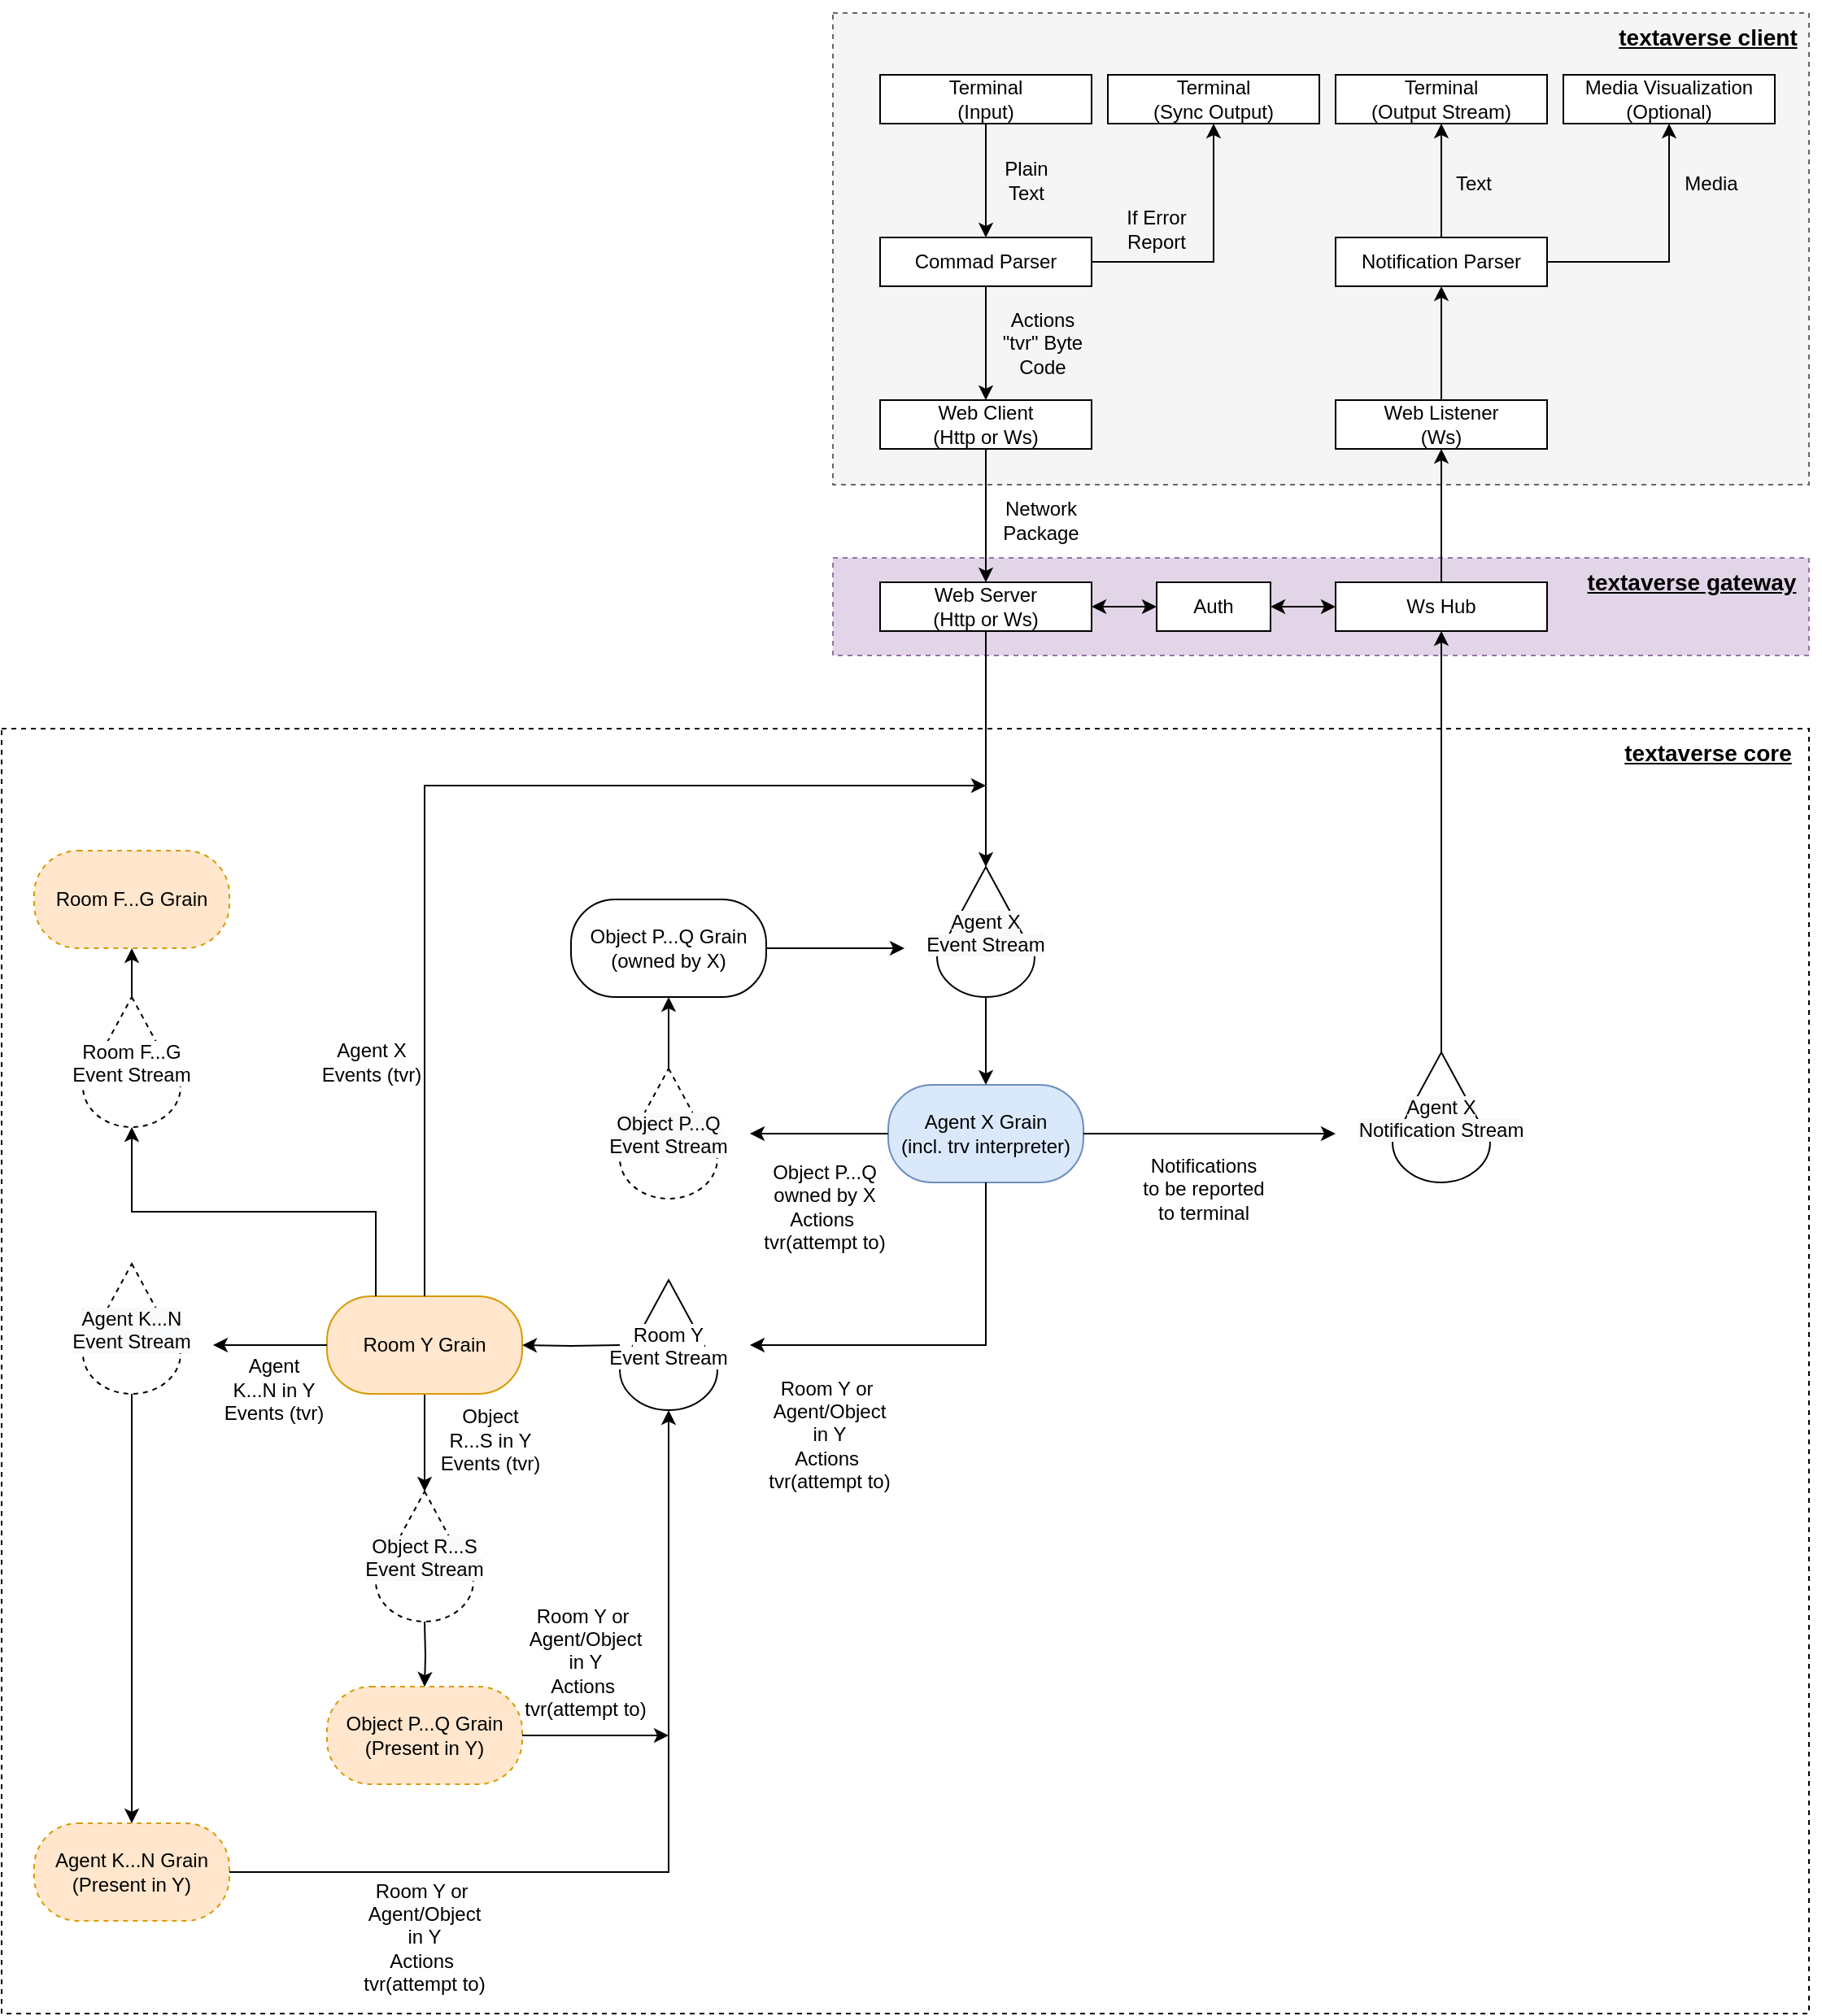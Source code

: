 <mxfile version="15.8.7" type="device"><diagram id="jUH2aUvqMz5OA65j37dN" name="Page-1"><mxGraphModel dx="2926" dy="2398" grid="1" gridSize="10" guides="1" tooltips="1" connect="1" arrows="1" fold="1" page="1" pageScale="1" pageWidth="850" pageHeight="1100" math="0" shadow="0"><root><mxCell id="0"/><mxCell id="1" parent="0"/><mxCell id="EbkfWCD-HK1-5z96Qzd6-87" value="" style="rounded=0;whiteSpace=wrap;html=1;dashed=1;" vertex="1" parent="1"><mxGeometry x="-640" y="290" width="1111" height="790" as="geometry"/></mxCell><mxCell id="EbkfWCD-HK1-5z96Qzd6-79" value="" style="rounded=0;whiteSpace=wrap;html=1;dashed=1;fillColor=#e1d5e7;strokeColor=#9673a6;" vertex="1" parent="1"><mxGeometry x="-129" y="185" width="600" height="60" as="geometry"/></mxCell><mxCell id="EbkfWCD-HK1-5z96Qzd6-76" value="" style="rounded=0;whiteSpace=wrap;html=1;dashed=1;fillColor=#f5f5f5;fontColor=#333333;strokeColor=#666666;" vertex="1" parent="1"><mxGeometry x="-129" y="-150" width="600" height="290" as="geometry"/></mxCell><mxCell id="7usXHRg8HMli8kF88yq7-5" value="" style="edgeStyle=orthogonalEdgeStyle;rounded=0;orthogonalLoop=1;jettySize=auto;html=1;" parent="1" source="7usXHRg8HMli8kF88yq7-1" target="7usXHRg8HMli8kF88yq7-4" edge="1"><mxGeometry relative="1" as="geometry"/></mxCell><mxCell id="7usXHRg8HMli8kF88yq7-1" value="Terminal&lt;br&gt;(Input)" style="rounded=0;whiteSpace=wrap;html=1;" parent="1" vertex="1"><mxGeometry x="-100" y="-112" width="130" height="30" as="geometry"/></mxCell><mxCell id="7usXHRg8HMli8kF88yq7-2" value="Terminal&lt;br&gt;(Output Stream)" style="rounded=0;whiteSpace=wrap;html=1;" parent="1" vertex="1"><mxGeometry x="180" y="-112" width="130" height="30" as="geometry"/></mxCell><mxCell id="7usXHRg8HMli8kF88yq7-3" value="Media Visualization&lt;br&gt;(Optional)" style="rounded=0;whiteSpace=wrap;html=1;" parent="1" vertex="1"><mxGeometry x="320" y="-112" width="130" height="30" as="geometry"/></mxCell><mxCell id="7usXHRg8HMli8kF88yq7-4" value="Commad Parser" style="rounded=0;whiteSpace=wrap;html=1;" parent="1" vertex="1"><mxGeometry x="-100" y="-12" width="130" height="30" as="geometry"/></mxCell><mxCell id="7usXHRg8HMli8kF88yq7-6" value="Plain&lt;br&gt;Text" style="text;html=1;strokeColor=none;fillColor=none;align=center;verticalAlign=middle;whiteSpace=wrap;rounded=0;" parent="1" vertex="1"><mxGeometry x="-40" y="-62" width="60" height="30" as="geometry"/></mxCell><mxCell id="7usXHRg8HMli8kF88yq7-7" value="" style="edgeStyle=orthogonalEdgeStyle;rounded=0;orthogonalLoop=1;jettySize=auto;html=1;entryX=0.5;entryY=1;entryDx=0;entryDy=0;" parent="1" source="7usXHRg8HMli8kF88yq7-4" target="7usXHRg8HMli8kF88yq7-11" edge="1"><mxGeometry relative="1" as="geometry"><mxPoint x="-35.29" y="18" as="sourcePoint"/><mxPoint x="-35.29" y="88" as="targetPoint"/></mxGeometry></mxCell><mxCell id="7usXHRg8HMli8kF88yq7-8" value="Actions&lt;br&gt;&quot;tvr&quot; Byte&lt;br&gt;Code" style="text;html=1;strokeColor=none;fillColor=none;align=center;verticalAlign=middle;whiteSpace=wrap;rounded=0;" parent="1" vertex="1"><mxGeometry x="-30" y="38" width="60" height="30" as="geometry"/></mxCell><mxCell id="7usXHRg8HMli8kF88yq7-11" value="Terminal&lt;br&gt;(Sync Output)" style="rounded=0;whiteSpace=wrap;html=1;" parent="1" vertex="1"><mxGeometry x="40" y="-112" width="130" height="30" as="geometry"/></mxCell><mxCell id="7usXHRg8HMli8kF88yq7-12" value="" style="edgeStyle=orthogonalEdgeStyle;rounded=0;orthogonalLoop=1;jettySize=auto;html=1;exitX=0.5;exitY=1;exitDx=0;exitDy=0;" parent="1" source="7usXHRg8HMli8kF88yq7-4" edge="1"><mxGeometry relative="1" as="geometry"><mxPoint x="-45.03" y="123.034" as="sourcePoint"/><mxPoint x="-35" y="88" as="targetPoint"/></mxGeometry></mxCell><mxCell id="7usXHRg8HMli8kF88yq7-13" value="If Error&lt;br&gt;Report" style="text;html=1;strokeColor=none;fillColor=none;align=center;verticalAlign=middle;whiteSpace=wrap;rounded=0;" parent="1" vertex="1"><mxGeometry x="40" y="-32" width="60" height="30" as="geometry"/></mxCell><mxCell id="7usXHRg8HMli8kF88yq7-15" value="Agent X Grain&lt;br&gt;(incl. trv interpreter)" style="rounded=1;whiteSpace=wrap;html=1;arcSize=45;fillColor=#dae8fc;strokeColor=#6c8ebf;" parent="1" vertex="1"><mxGeometry x="-95" y="509" width="120" height="60" as="geometry"/></mxCell><mxCell id="7usXHRg8HMli8kF88yq7-16" value="Web Client &lt;br&gt;(Http or Ws)" style="rounded=0;whiteSpace=wrap;html=1;" parent="1" vertex="1"><mxGeometry x="-100" y="88" width="130" height="30" as="geometry"/></mxCell><mxCell id="7usXHRg8HMli8kF88yq7-18" value="" style="edgeStyle=orthogonalEdgeStyle;rounded=0;orthogonalLoop=1;jettySize=auto;html=1;exitX=0.5;exitY=1;exitDx=0;exitDy=0;entryX=0.5;entryY=0;entryDx=0;entryDy=0;" parent="1" source="7usXHRg8HMli8kF88yq7-16" target="7usXHRg8HMli8kF88yq7-19" edge="1"><mxGeometry relative="1" as="geometry"><mxPoint x="-25" y="130" as="sourcePoint"/><mxPoint x="-35" y="170" as="targetPoint"/></mxGeometry></mxCell><mxCell id="7usXHRg8HMli8kF88yq7-21" value="" style="edgeStyle=orthogonalEdgeStyle;rounded=0;orthogonalLoop=1;jettySize=auto;html=1;entryX=0;entryY=0;entryDx=30;entryDy=0;entryPerimeter=0;" parent="1" source="7usXHRg8HMli8kF88yq7-19" target="7usXHRg8HMli8kF88yq7-62" edge="1"><mxGeometry relative="1" as="geometry"><mxPoint x="-35" y="300" as="targetPoint"/></mxGeometry></mxCell><mxCell id="EbkfWCD-HK1-5z96Qzd6-85" value="" style="edgeStyle=none;rounded=0;orthogonalLoop=1;jettySize=auto;html=1;fontSize=14;startArrow=classic;startFill=1;" edge="1" parent="1" source="7usXHRg8HMli8kF88yq7-19" target="EbkfWCD-HK1-5z96Qzd6-84"><mxGeometry relative="1" as="geometry"/></mxCell><mxCell id="7usXHRg8HMli8kF88yq7-19" value="Web Server&lt;br&gt;(Http or Ws)" style="rounded=0;whiteSpace=wrap;html=1;" parent="1" vertex="1"><mxGeometry x="-100" y="200" width="130" height="30" as="geometry"/></mxCell><mxCell id="EbkfWCD-HK1-5z96Qzd6-13" style="edgeStyle=orthogonalEdgeStyle;rounded=0;orthogonalLoop=1;jettySize=auto;html=1;exitX=0;exitY=0.5;exitDx=0;exitDy=0;entryX=1;entryY=0.5;entryDx=0;entryDy=0;" edge="1" parent="1" source="7usXHRg8HMli8kF88yq7-15" target="EbkfWCD-HK1-5z96Qzd6-29"><mxGeometry relative="1" as="geometry"><mxPoint x="70" y="669" as="targetPoint"/></mxGeometry></mxCell><mxCell id="7usXHRg8HMli8kF88yq7-25" value="Network Package" style="text;html=1;strokeColor=none;fillColor=none;align=center;verticalAlign=middle;whiteSpace=wrap;rounded=0;" parent="1" vertex="1"><mxGeometry x="-31" y="147" width="60" height="30" as="geometry"/></mxCell><mxCell id="EbkfWCD-HK1-5z96Qzd6-54" value="" style="edgeStyle=orthogonalEdgeStyle;rounded=0;orthogonalLoop=1;jettySize=auto;html=1;" edge="1" parent="1" source="7usXHRg8HMli8kF88yq7-35"><mxGeometry relative="1" as="geometry"><mxPoint x="-380" y="759" as="targetPoint"/></mxGeometry></mxCell><mxCell id="7usXHRg8HMli8kF88yq7-35" value="Room Y Grain" style="rounded=1;whiteSpace=wrap;html=1;arcSize=45;fillColor=#ffe6cc;strokeColor=#d79b00;" parent="1" vertex="1"><mxGeometry x="-440" y="639" width="120" height="60" as="geometry"/></mxCell><mxCell id="7usXHRg8HMli8kF88yq7-36" value="" style="edgeStyle=orthogonalEdgeStyle;rounded=0;orthogonalLoop=1;jettySize=auto;html=1;exitX=1;exitY=0.5;exitDx=0;exitDy=0;entryX=0;entryY=0.75;entryDx=0;entryDy=0;" parent="1" source="7usXHRg8HMli8kF88yq7-15" target="7usXHRg8HMli8kF88yq7-44" edge="1"><mxGeometry relative="1" as="geometry"><mxPoint x="40" y="274" as="sourcePoint"/><mxPoint x="160" y="569" as="targetPoint"/></mxGeometry></mxCell><mxCell id="7usXHRg8HMli8kF88yq7-47" style="edgeStyle=orthogonalEdgeStyle;rounded=1;orthogonalLoop=1;jettySize=auto;html=1;entryX=0.5;entryY=1;entryDx=0;entryDy=0;exitX=0.5;exitY=0;exitDx=0;exitDy=0;" parent="1" source="EbkfWCD-HK1-5z96Qzd6-63" target="7usXHRg8HMli8kF88yq7-2" edge="1"><mxGeometry relative="1" as="geometry"/></mxCell><mxCell id="7usXHRg8HMli8kF88yq7-41" value="Web Listener&lt;br&gt;(Ws)" style="rounded=0;whiteSpace=wrap;html=1;" parent="1" vertex="1"><mxGeometry x="180" y="88" width="130" height="30" as="geometry"/></mxCell><mxCell id="7usXHRg8HMli8kF88yq7-45" value="" style="edgeStyle=orthogonalEdgeStyle;rounded=1;orthogonalLoop=1;jettySize=auto;html=1;entryX=0.5;entryY=1;entryDx=0;entryDy=0;" parent="1" source="7usXHRg8HMli8kF88yq7-44" target="EbkfWCD-HK1-5z96Qzd6-81" edge="1"><mxGeometry relative="1" as="geometry"/></mxCell><mxCell id="7usXHRg8HMli8kF88yq7-46" value="" style="group" parent="1" vertex="1" connectable="0"><mxGeometry x="180" y="489" width="130" height="80" as="geometry"/></mxCell><mxCell id="7usXHRg8HMli8kF88yq7-40" value="" style="verticalLabelPosition=bottom;verticalAlign=top;html=1;shape=mxgraph.basic.cone2;dx=0.5;dy=0.69;" parent="7usXHRg8HMli8kF88yq7-46" vertex="1"><mxGeometry x="35" width="60" height="80" as="geometry"/></mxCell><mxCell id="7usXHRg8HMli8kF88yq7-44" value="&lt;span style=&quot;color: rgb(0 , 0 , 0) ; font-family: &amp;#34;helvetica&amp;#34; ; font-size: 12px ; font-style: normal ; font-weight: 400 ; letter-spacing: normal ; text-indent: 0px ; text-transform: none ; word-spacing: 0px ; background-color: rgb(248 , 249 , 250) ; display: inline ; float: none&quot;&gt;Agent X&lt;/span&gt;&lt;br style=&quot;color: rgb(0 , 0 , 0) ; font-family: &amp;#34;helvetica&amp;#34; ; font-size: 12px ; font-style: normal ; font-weight: 400 ; letter-spacing: normal ; text-indent: 0px ; text-transform: none ; word-spacing: 0px ; background-color: rgb(248 , 249 , 250)&quot;&gt;&lt;span style=&quot;color: rgb(0 , 0 , 0) ; font-family: &amp;#34;helvetica&amp;#34; ; font-size: 12px ; font-style: normal ; font-weight: 400 ; letter-spacing: normal ; text-indent: 0px ; text-transform: none ; word-spacing: 0px ; background-color: rgb(248 , 249 , 250) ; display: inline ; float: none&quot;&gt;Notification Stream&lt;/span&gt;" style="text;whiteSpace=wrap;html=1;align=center;" parent="7usXHRg8HMli8kF88yq7-46" vertex="1"><mxGeometry y="20" width="130" height="40" as="geometry"/></mxCell><mxCell id="7usXHRg8HMli8kF88yq7-51" value="Room Y or&amp;nbsp;&lt;br&gt;Agent/Object&lt;br&gt;in Y&lt;br&gt;Actions&amp;nbsp; tvr(attempt to)" style="text;html=1;strokeColor=none;fillColor=none;align=center;verticalAlign=middle;whiteSpace=wrap;rounded=0;" parent="1" vertex="1"><mxGeometry x="-170" y="709" width="77.75" height="30" as="geometry"/></mxCell><mxCell id="7usXHRg8HMli8kF88yq7-63" value="" style="group" parent="1" vertex="1" connectable="0"><mxGeometry x="-80" y="425" width="100" height="80" as="geometry"/></mxCell><mxCell id="7usXHRg8HMli8kF88yq7-72" value="" style="group" parent="7usXHRg8HMli8kF88yq7-63" vertex="1" connectable="0"><mxGeometry x="-5" y="-30" width="100" height="80" as="geometry"/></mxCell><mxCell id="EbkfWCD-HK1-5z96Qzd6-56" value="" style="group" vertex="1" connectable="0" parent="7usXHRg8HMli8kF88yq7-72"><mxGeometry y="-20" width="100" height="80" as="geometry"/></mxCell><mxCell id="7usXHRg8HMli8kF88yq7-62" value="" style="verticalLabelPosition=bottom;verticalAlign=top;html=1;shape=mxgraph.basic.cone2;dx=0.5;dy=0.69;" parent="EbkfWCD-HK1-5z96Qzd6-56" vertex="1"><mxGeometry x="20" width="60" height="80" as="geometry"/></mxCell><mxCell id="7usXHRg8HMli8kF88yq7-61" value="&lt;span style=&quot;color: rgb(0 , 0 , 0) ; font-size: 12px ; font-style: normal ; font-weight: 400 ; letter-spacing: normal ; text-indent: 0px ; text-transform: none ; word-spacing: 0px ; font-family: &amp;#34;helvetica&amp;#34; ; background-color: rgb(248 , 249 , 250) ; display: inline ; float: none&quot;&gt;Agent X&lt;/span&gt;&lt;br style=&quot;color: rgb(0 , 0 , 0) ; font-size: 12px ; font-style: normal ; font-weight: 400 ; letter-spacing: normal ; text-indent: 0px ; text-transform: none ; word-spacing: 0px ; font-family: &amp;#34;helvetica&amp;#34; ; background-color: rgb(248 , 249 , 250)&quot;&gt;&lt;span style=&quot;color: rgb(0 , 0 , 0) ; font-size: 12px ; font-style: normal ; font-weight: 400 ; letter-spacing: normal ; text-indent: 0px ; text-transform: none ; word-spacing: 0px ; font-family: &amp;#34;helvetica&amp;#34; ; background-color: rgb(248 , 249 , 250) ; display: inline ; float: none&quot;&gt;Event Stream&lt;/span&gt;" style="text;whiteSpace=wrap;html=1;align=center;" parent="EbkfWCD-HK1-5z96Qzd6-56" vertex="1"><mxGeometry y="20" width="100" height="40" as="geometry"/></mxCell><mxCell id="7usXHRg8HMli8kF88yq7-65" value="" style="edgeStyle=orthogonalEdgeStyle;rounded=0;orthogonalLoop=1;jettySize=auto;html=1;entryX=0.5;entryY=0;entryDx=0;entryDy=0;" parent="1" edge="1" target="7usXHRg8HMli8kF88yq7-15"><mxGeometry relative="1" as="geometry"><mxPoint x="-35" y="455" as="sourcePoint"/><mxPoint x="-35" y="505" as="targetPoint"/><Array as="points"><mxPoint x="-36" y="455"/><mxPoint x="-35" y="455"/></Array></mxGeometry></mxCell><mxCell id="7usXHRg8HMli8kF88yq7-67" value="" style="edgeStyle=orthogonalEdgeStyle;rounded=0;orthogonalLoop=1;jettySize=auto;html=1;exitX=0.5;exitY=1;exitDx=0;exitDy=0;entryX=1;entryY=0.5;entryDx=0;entryDy=0;" parent="1" source="7usXHRg8HMli8kF88yq7-15" target="7usXHRg8HMli8kF88yq7-81" edge="1"><mxGeometry relative="1" as="geometry"><mxPoint x="-101" y="669" as="sourcePoint"/><mxPoint x="-170" y="669" as="targetPoint"/></mxGeometry></mxCell><mxCell id="7usXHRg8HMli8kF88yq7-68" value="" style="edgeStyle=orthogonalEdgeStyle;rounded=0;orthogonalLoop=1;jettySize=auto;html=1;exitX=0.5;exitY=0;exitDx=0;exitDy=0;" parent="1" source="7usXHRg8HMli8kF88yq7-35" edge="1"><mxGeometry relative="1" as="geometry"><mxPoint x="-275" y="530" as="sourcePoint"/><mxPoint x="-35" y="325" as="targetPoint"/><Array as="points"><mxPoint x="-380" y="325"/><mxPoint x="-35" y="325"/></Array></mxGeometry></mxCell><mxCell id="7usXHRg8HMli8kF88yq7-70" value="" style="edgeStyle=orthogonalEdgeStyle;rounded=0;orthogonalLoop=1;jettySize=auto;html=1;entryX=1;entryY=0.75;entryDx=0;entryDy=0;exitX=0;exitY=0.5;exitDx=0;exitDy=0;" parent="1" source="7usXHRg8HMli8kF88yq7-35" target="7usXHRg8HMli8kF88yq7-78" edge="1"><mxGeometry relative="1" as="geometry"><mxPoint x="-211" y="679.0" as="sourcePoint"/><mxPoint x="-520" y="664" as="targetPoint"/></mxGeometry></mxCell><mxCell id="7usXHRg8HMli8kF88yq7-71" value="Agent K...N Grain&lt;br&gt;(Present in Y)" style="rounded=1;whiteSpace=wrap;html=1;arcSize=45;dashed=1;fillColor=#ffe6cc;strokeColor=#d79b00;" parent="1" vertex="1"><mxGeometry x="-620" y="963" width="120" height="60" as="geometry"/></mxCell><mxCell id="7usXHRg8HMli8kF88yq7-75" value="" style="group" parent="1" vertex="1" connectable="0"><mxGeometry x="-630" y="649" width="100" height="80" as="geometry"/></mxCell><mxCell id="7usXHRg8HMli8kF88yq7-76" value="" style="group" parent="7usXHRg8HMli8kF88yq7-75" vertex="1" connectable="0"><mxGeometry x="20" y="-30" width="100" height="80" as="geometry"/></mxCell><mxCell id="7usXHRg8HMli8kF88yq7-77" value="" style="verticalLabelPosition=bottom;verticalAlign=top;html=1;shape=mxgraph.basic.cone2;dx=0.5;dy=0.69;dashed=1;" parent="7usXHRg8HMli8kF88yq7-76" vertex="1"><mxGeometry x="20" width="60" height="80" as="geometry"/></mxCell><mxCell id="7usXHRg8HMli8kF88yq7-78" value="&lt;span style=&quot;color: rgb(0 , 0 , 0) ; font-size: 12px ; font-style: normal ; font-weight: 400 ; letter-spacing: normal ; text-indent: 0px ; text-transform: none ; word-spacing: 0px ; font-family: &amp;#34;helvetica&amp;#34; ; background-color: rgb(248 , 249 , 250) ; display: inline ; float: none&quot;&gt;Agent K...N&lt;/span&gt;&lt;br style=&quot;color: rgb(0 , 0 , 0) ; font-size: 12px ; font-style: normal ; font-weight: 400 ; letter-spacing: normal ; text-indent: 0px ; text-transform: none ; word-spacing: 0px ; font-family: &amp;#34;helvetica&amp;#34; ; background-color: rgb(248 , 249 , 250)&quot;&gt;&lt;span style=&quot;color: rgb(0 , 0 , 0) ; font-size: 12px ; font-style: normal ; font-weight: 400 ; letter-spacing: normal ; text-indent: 0px ; text-transform: none ; word-spacing: 0px ; font-family: &amp;#34;helvetica&amp;#34; ; background-color: rgb(248 , 249 , 250) ; display: inline ; float: none&quot;&gt;Event Stream&lt;/span&gt;" style="text;whiteSpace=wrap;html=1;align=center;" parent="7usXHRg8HMli8kF88yq7-76" vertex="1"><mxGeometry y="20" width="100" height="40" as="geometry"/></mxCell><mxCell id="7usXHRg8HMli8kF88yq7-79" value="" style="group" parent="1" vertex="1" connectable="0"><mxGeometry x="-280" y="629" width="100" height="80" as="geometry"/></mxCell><mxCell id="7usXHRg8HMli8kF88yq7-80" value="" style="verticalLabelPosition=bottom;verticalAlign=top;html=1;shape=mxgraph.basic.cone2;dx=0.5;dy=0.69;" parent="7usXHRg8HMli8kF88yq7-79" vertex="1"><mxGeometry x="20" width="60" height="80" as="geometry"/></mxCell><mxCell id="7usXHRg8HMli8kF88yq7-81" value="&lt;span style=&quot;background-color: rgb(255 , 255 , 255)&quot;&gt;&lt;font face=&quot;helvetica&quot;&gt;Room Y&lt;/font&gt;&lt;br style=&quot;color: rgb(0 , 0 , 0) ; font-size: 12px ; font-style: normal ; font-weight: 400 ; letter-spacing: normal ; text-indent: 0px ; text-transform: none ; word-spacing: 0px ; font-family: &amp;#34;helvetica&amp;#34;&quot;&gt;&lt;span style=&quot;color: rgb(0 , 0 , 0) ; font-size: 12px ; font-style: normal ; font-weight: 400 ; letter-spacing: normal ; text-indent: 0px ; text-transform: none ; word-spacing: 0px ; font-family: &amp;#34;helvetica&amp;#34; ; display: inline ; float: none&quot;&gt;Event Stream&lt;/span&gt;&lt;/span&gt;" style="text;whiteSpace=wrap;html=1;align=center;" parent="7usXHRg8HMli8kF88yq7-79" vertex="1"><mxGeometry y="20" width="100" height="40" as="geometry"/></mxCell><mxCell id="7usXHRg8HMli8kF88yq7-83" value="" style="edgeStyle=orthogonalEdgeStyle;rounded=0;orthogonalLoop=1;jettySize=auto;html=1;entryX=1;entryY=0.5;entryDx=0;entryDy=0;" parent="1" target="7usXHRg8HMli8kF88yq7-35" edge="1"><mxGeometry relative="1" as="geometry"><mxPoint x="-260" y="669" as="sourcePoint"/><mxPoint x="-170.0" y="679" as="targetPoint"/></mxGeometry></mxCell><mxCell id="7usXHRg8HMli8kF88yq7-85" value="" style="edgeStyle=orthogonalEdgeStyle;rounded=1;orthogonalLoop=1;jettySize=auto;html=1;" parent="1" source="7usXHRg8HMli8kF88yq7-77" target="7usXHRg8HMli8kF88yq7-71" edge="1"><mxGeometry relative="1" as="geometry"><mxPoint x="-560" y="779" as="targetPoint"/></mxGeometry></mxCell><mxCell id="7usXHRg8HMli8kF88yq7-86" value="Object P...Q Grain&lt;br&gt;(owned by X)" style="rounded=1;whiteSpace=wrap;html=1;arcSize=45;" parent="1" vertex="1"><mxGeometry x="-290" y="395" width="120" height="60" as="geometry"/></mxCell><mxCell id="7usXHRg8HMli8kF88yq7-88" value="" style="edgeStyle=orthogonalEdgeStyle;rounded=0;orthogonalLoop=1;jettySize=auto;html=1;entryX=0;entryY=0;entryDx=30;entryDy=80;exitX=1;exitY=0.5;exitDx=0;exitDy=0;entryPerimeter=0;" parent="1" target="7usXHRg8HMli8kF88yq7-80" edge="1" source="7usXHRg8HMli8kF88yq7-71"><mxGeometry relative="1" as="geometry"><mxPoint x="-500" y="809" as="sourcePoint"/><mxPoint x="-205.0" y="579" as="targetPoint"/></mxGeometry></mxCell><mxCell id="EbkfWCD-HK1-5z96Qzd6-2" value="&lt;br&gt;Agent X &lt;br&gt;Events (tvr)" style="text;html=1;strokeColor=none;fillColor=none;align=center;verticalAlign=middle;whiteSpace=wrap;rounded=0;" vertex="1" parent="1"><mxGeometry x="-450" y="473" width="75" height="30" as="geometry"/></mxCell><mxCell id="EbkfWCD-HK1-5z96Qzd6-3" value="&lt;br&gt;Agent&lt;br&gt;K...N in Y&lt;br&gt;Events (tvr)" style="text;html=1;strokeColor=none;fillColor=none;align=center;verticalAlign=middle;whiteSpace=wrap;rounded=0;" vertex="1" parent="1"><mxGeometry x="-510" y="674" width="75" height="30" as="geometry"/></mxCell><mxCell id="EbkfWCD-HK1-5z96Qzd6-9" value="Room Y or&amp;nbsp;&lt;br&gt;Agent/Object&lt;br&gt;in Y&lt;br&gt;Actions&amp;nbsp; tvr(attempt to)" style="text;html=1;strokeColor=none;fillColor=none;align=center;verticalAlign=middle;whiteSpace=wrap;rounded=0;" vertex="1" parent="1"><mxGeometry x="-418.87" y="1018" width="77.75" height="30" as="geometry"/></mxCell><mxCell id="EbkfWCD-HK1-5z96Qzd6-27" value="" style="group" vertex="1" connectable="0" parent="1"><mxGeometry x="-280" y="499" width="100" height="80" as="geometry"/></mxCell><mxCell id="EbkfWCD-HK1-5z96Qzd6-28" value="" style="verticalLabelPosition=bottom;verticalAlign=top;html=1;shape=mxgraph.basic.cone2;dx=0.5;dy=0.69;dashed=1;" vertex="1" parent="EbkfWCD-HK1-5z96Qzd6-27"><mxGeometry x="20" width="60" height="80" as="geometry"/></mxCell><mxCell id="EbkfWCD-HK1-5z96Qzd6-29" value="&lt;span style=&quot;color: rgb(0 , 0 , 0) ; font-size: 12px ; font-style: normal ; font-weight: 400 ; letter-spacing: normal ; text-indent: 0px ; text-transform: none ; word-spacing: 0px ; font-family: &amp;#34;helvetica&amp;#34; ; background-color: rgb(248 , 249 , 250) ; display: inline ; float: none&quot;&gt;Object P...Q&lt;/span&gt;&lt;br style=&quot;color: rgb(0 , 0 , 0) ; font-size: 12px ; font-style: normal ; font-weight: 400 ; letter-spacing: normal ; text-indent: 0px ; text-transform: none ; word-spacing: 0px ; font-family: &amp;#34;helvetica&amp;#34; ; background-color: rgb(248 , 249 , 250)&quot;&gt;&lt;span style=&quot;color: rgb(0 , 0 , 0) ; font-size: 12px ; font-style: normal ; font-weight: 400 ; letter-spacing: normal ; text-indent: 0px ; text-transform: none ; word-spacing: 0px ; font-family: &amp;#34;helvetica&amp;#34; ; background-color: rgb(248 , 249 , 250) ; display: inline ; float: none&quot;&gt;Event Stream&lt;/span&gt;" style="text;whiteSpace=wrap;html=1;align=center;" vertex="1" parent="EbkfWCD-HK1-5z96Qzd6-27"><mxGeometry y="20" width="100" height="40" as="geometry"/></mxCell><mxCell id="EbkfWCD-HK1-5z96Qzd6-32" value="" style="edgeStyle=orthogonalEdgeStyle;rounded=0;orthogonalLoop=1;jettySize=auto;html=1;exitX=1;exitY=0.5;exitDx=0;exitDy=0;entryX=0;entryY=0.75;entryDx=0;entryDy=0;" edge="1" parent="1" source="7usXHRg8HMli8kF88yq7-86" target="7usXHRg8HMli8kF88yq7-61"><mxGeometry relative="1" as="geometry"><mxPoint x="-150" y="465" as="sourcePoint"/><mxPoint x="-170" y="539" as="targetPoint"/><Array as="points"/></mxGeometry></mxCell><mxCell id="EbkfWCD-HK1-5z96Qzd6-33" value="Object P...Q Grain&lt;br&gt;(Present in Y)" style="rounded=1;whiteSpace=wrap;html=1;arcSize=45;dashed=1;fillColor=#ffe6cc;strokeColor=#d79b00;" vertex="1" parent="1"><mxGeometry x="-440" y="879" width="120" height="60" as="geometry"/></mxCell><mxCell id="EbkfWCD-HK1-5z96Qzd6-41" value="" style="group" vertex="1" connectable="0" parent="1"><mxGeometry x="-430" y="759" width="100" height="80" as="geometry"/></mxCell><mxCell id="EbkfWCD-HK1-5z96Qzd6-42" value="" style="verticalLabelPosition=bottom;verticalAlign=top;html=1;shape=mxgraph.basic.cone2;dx=0.5;dy=0.69;dashed=1;" vertex="1" parent="EbkfWCD-HK1-5z96Qzd6-41"><mxGeometry x="20" width="60" height="80" as="geometry"/></mxCell><mxCell id="EbkfWCD-HK1-5z96Qzd6-43" value="&lt;span style=&quot;color: rgb(0 , 0 , 0) ; font-size: 12px ; font-style: normal ; font-weight: 400 ; letter-spacing: normal ; text-indent: 0px ; text-transform: none ; word-spacing: 0px ; font-family: &amp;#34;helvetica&amp;#34; ; background-color: rgb(248 , 249 , 250) ; display: inline ; float: none&quot;&gt;Object R...S&lt;/span&gt;&lt;br style=&quot;color: rgb(0 , 0 , 0) ; font-size: 12px ; font-style: normal ; font-weight: 400 ; letter-spacing: normal ; text-indent: 0px ; text-transform: none ; word-spacing: 0px ; font-family: &amp;#34;helvetica&amp;#34; ; background-color: rgb(248 , 249 , 250)&quot;&gt;&lt;span style=&quot;color: rgb(0 , 0 , 0) ; font-size: 12px ; font-style: normal ; font-weight: 400 ; letter-spacing: normal ; text-indent: 0px ; text-transform: none ; word-spacing: 0px ; font-family: &amp;#34;helvetica&amp;#34; ; background-color: rgb(248 , 249 , 250) ; display: inline ; float: none&quot;&gt;Event Stream&lt;/span&gt;" style="text;whiteSpace=wrap;html=1;align=center;" vertex="1" parent="EbkfWCD-HK1-5z96Qzd6-41"><mxGeometry y="20" width="100" height="40" as="geometry"/></mxCell><mxCell id="EbkfWCD-HK1-5z96Qzd6-47" value="" style="edgeStyle=orthogonalEdgeStyle;rounded=0;orthogonalLoop=1;jettySize=auto;html=1;" edge="1" parent="1" target="EbkfWCD-HK1-5z96Qzd6-33"><mxGeometry relative="1" as="geometry"><mxPoint x="-380" y="839" as="sourcePoint"/></mxGeometry></mxCell><mxCell id="EbkfWCD-HK1-5z96Qzd6-48" value="" style="edgeStyle=orthogonalEdgeStyle;rounded=0;orthogonalLoop=1;jettySize=auto;html=1;exitX=1;exitY=0.5;exitDx=0;exitDy=0;" edge="1" parent="1" source="EbkfWCD-HK1-5z96Qzd6-33"><mxGeometry relative="1" as="geometry"><mxPoint x="-370" y="849" as="sourcePoint"/><mxPoint x="-230" y="909" as="targetPoint"/><Array as="points"><mxPoint x="-230" y="909"/></Array></mxGeometry></mxCell><mxCell id="EbkfWCD-HK1-5z96Qzd6-50" value="Room Y or&amp;nbsp;&lt;br&gt;Agent/Object&lt;br&gt;in Y&lt;br&gt;Actions&amp;nbsp; tvr(attempt to)" style="text;html=1;strokeColor=none;fillColor=none;align=center;verticalAlign=middle;whiteSpace=wrap;rounded=0;" vertex="1" parent="1"><mxGeometry x="-320" y="849" width="77.75" height="30" as="geometry"/></mxCell><mxCell id="EbkfWCD-HK1-5z96Qzd6-52" value="&lt;br&gt;Object&lt;br&gt;R...S in Y&lt;br&gt;Events (tvr)" style="text;html=1;strokeColor=none;fillColor=none;align=center;verticalAlign=middle;whiteSpace=wrap;rounded=0;" vertex="1" parent="1"><mxGeometry x="-377" y="705" width="75" height="30" as="geometry"/></mxCell><mxCell id="EbkfWCD-HK1-5z96Qzd6-55" value="Object P...Q&lt;br&gt;owned by X&lt;br&gt;Actions&amp;nbsp; tvr(attempt to)" style="text;html=1;strokeColor=none;fillColor=none;align=center;verticalAlign=middle;whiteSpace=wrap;rounded=0;" vertex="1" parent="1"><mxGeometry x="-172.75" y="569" width="77.75" height="30" as="geometry"/></mxCell><mxCell id="EbkfWCD-HK1-5z96Qzd6-57" value="" style="edgeStyle=orthogonalEdgeStyle;rounded=0;orthogonalLoop=1;jettySize=auto;html=1;" edge="1" parent="1" source="EbkfWCD-HK1-5z96Qzd6-28" target="7usXHRg8HMli8kF88yq7-86"><mxGeometry relative="1" as="geometry"/></mxCell><mxCell id="EbkfWCD-HK1-5z96Qzd6-59" value="Notifications to be reported to terminal" style="text;html=1;strokeColor=none;fillColor=none;align=center;verticalAlign=middle;whiteSpace=wrap;rounded=0;" vertex="1" parent="1"><mxGeometry x="60" y="558" width="77.75" height="30" as="geometry"/></mxCell><mxCell id="EbkfWCD-HK1-5z96Qzd6-61" value="" style="edgeStyle=orthogonalEdgeStyle;rounded=0;orthogonalLoop=1;jettySize=auto;html=1;exitX=1;exitY=0.5;exitDx=0;exitDy=0;" edge="1" parent="1" source="EbkfWCD-HK1-5z96Qzd6-63" target="7usXHRg8HMli8kF88yq7-3"><mxGeometry relative="1" as="geometry"><mxPoint x="250" y="28" as="sourcePoint"/><mxPoint x="385" y="-82" as="targetPoint"/></mxGeometry></mxCell><mxCell id="EbkfWCD-HK1-5z96Qzd6-63" value="Notification Parser" style="rounded=0;whiteSpace=wrap;html=1;" vertex="1" parent="1"><mxGeometry x="180" y="-12" width="130" height="30" as="geometry"/></mxCell><mxCell id="EbkfWCD-HK1-5z96Qzd6-64" style="edgeStyle=orthogonalEdgeStyle;rounded=1;orthogonalLoop=1;jettySize=auto;html=1;entryX=0.5;entryY=1;entryDx=0;entryDy=0;exitX=0.5;exitY=0;exitDx=0;exitDy=0;" edge="1" parent="1" source="7usXHRg8HMli8kF88yq7-41" target="EbkfWCD-HK1-5z96Qzd6-63"><mxGeometry relative="1" as="geometry"><mxPoint x="255" y="-2" as="sourcePoint"/><mxPoint x="255" y="-72" as="targetPoint"/></mxGeometry></mxCell><mxCell id="EbkfWCD-HK1-5z96Qzd6-65" value="Text" style="text;html=1;strokeColor=none;fillColor=none;align=center;verticalAlign=middle;whiteSpace=wrap;rounded=0;" vertex="1" parent="1"><mxGeometry x="235" y="-60" width="60" height="30" as="geometry"/></mxCell><mxCell id="EbkfWCD-HK1-5z96Qzd6-66" value="Media" style="text;html=1;strokeColor=none;fillColor=none;align=center;verticalAlign=middle;whiteSpace=wrap;rounded=0;" vertex="1" parent="1"><mxGeometry x="381" y="-60" width="60" height="30" as="geometry"/></mxCell><mxCell id="EbkfWCD-HK1-5z96Qzd6-67" value="" style="group" vertex="1" connectable="0" parent="1"><mxGeometry x="-610" y="455" width="100" height="80" as="geometry"/></mxCell><mxCell id="EbkfWCD-HK1-5z96Qzd6-68" value="" style="verticalLabelPosition=bottom;verticalAlign=top;html=1;shape=mxgraph.basic.cone2;dx=0.5;dy=0.69;dashed=1;" vertex="1" parent="EbkfWCD-HK1-5z96Qzd6-67"><mxGeometry x="20" width="60" height="80" as="geometry"/></mxCell><mxCell id="EbkfWCD-HK1-5z96Qzd6-69" value="&lt;span style=&quot;background-color: rgb(255 , 255 , 255)&quot;&gt;&lt;font face=&quot;helvetica&quot;&gt;Room F...G&lt;/font&gt;&lt;br style=&quot;color: rgb(0 , 0 , 0) ; font-size: 12px ; font-style: normal ; font-weight: 400 ; letter-spacing: normal ; text-indent: 0px ; text-transform: none ; word-spacing: 0px ; font-family: &amp;#34;helvetica&amp;#34;&quot;&gt;&lt;span style=&quot;color: rgb(0 , 0 , 0) ; font-size: 12px ; font-style: normal ; font-weight: 400 ; letter-spacing: normal ; text-indent: 0px ; text-transform: none ; word-spacing: 0px ; font-family: &amp;#34;helvetica&amp;#34; ; display: inline ; float: none&quot;&gt;Event Stream&lt;/span&gt;&lt;/span&gt;" style="text;whiteSpace=wrap;html=1;align=center;" vertex="1" parent="EbkfWCD-HK1-5z96Qzd6-67"><mxGeometry y="20" width="100" height="40" as="geometry"/></mxCell><mxCell id="EbkfWCD-HK1-5z96Qzd6-71" value="" style="rounded=0;orthogonalLoop=1;jettySize=auto;html=1;entryX=0;entryY=0;entryDx=30;entryDy=80;entryPerimeter=0;exitX=0.25;exitY=0;exitDx=0;exitDy=0;edgeStyle=orthogonalEdgeStyle;" edge="1" parent="1" source="7usXHRg8HMli8kF88yq7-35" target="EbkfWCD-HK1-5z96Qzd6-68"><mxGeometry relative="1" as="geometry"><mxPoint x="-370" y="709" as="sourcePoint"/><mxPoint x="-370" y="769" as="targetPoint"/></mxGeometry></mxCell><mxCell id="EbkfWCD-HK1-5z96Qzd6-72" value="Room F...G Grain" style="rounded=1;whiteSpace=wrap;html=1;arcSize=45;fillColor=#ffe6cc;strokeColor=#d79b00;dashed=1;" vertex="1" parent="1"><mxGeometry x="-620" y="365" width="120" height="60" as="geometry"/></mxCell><mxCell id="EbkfWCD-HK1-5z96Qzd6-74" value="" style="rounded=0;orthogonalLoop=1;jettySize=auto;html=1;entryX=0.5;entryY=1;entryDx=0;entryDy=0;exitX=0;exitY=0;exitDx=30.0;exitDy=0;exitPerimeter=0;" edge="1" parent="1" source="EbkfWCD-HK1-5z96Qzd6-68" target="EbkfWCD-HK1-5z96Qzd6-72"><mxGeometry relative="1" as="geometry"><mxPoint x="-560" y="450" as="sourcePoint"/><mxPoint x="-526.36" y="540.2" as="targetPoint"/></mxGeometry></mxCell><mxCell id="EbkfWCD-HK1-5z96Qzd6-77" value="&lt;b&gt;&lt;font style=&quot;font-size: 14px&quot;&gt;&lt;u&gt;textaverse client&lt;/u&gt;&lt;/font&gt;&lt;/b&gt;" style="text;html=1;strokeColor=none;fillColor=none;align=center;verticalAlign=middle;whiteSpace=wrap;rounded=0;" vertex="1" parent="1"><mxGeometry x="349" y="-150" width="120" height="30" as="geometry"/></mxCell><mxCell id="EbkfWCD-HK1-5z96Qzd6-78" style="edgeStyle=none;rounded=0;orthogonalLoop=1;jettySize=auto;html=1;exitX=0.5;exitY=0;exitDx=0;exitDy=0;" edge="1" parent="1" source="EbkfWCD-HK1-5z96Qzd6-77" target="EbkfWCD-HK1-5z96Qzd6-77"><mxGeometry relative="1" as="geometry"/></mxCell><mxCell id="EbkfWCD-HK1-5z96Qzd6-80" value="&lt;b&gt;&lt;font style=&quot;font-size: 14px&quot;&gt;&lt;u&gt;textaverse gateway&lt;/u&gt;&lt;/font&gt;&lt;/b&gt;" style="text;html=1;strokeColor=none;fillColor=none;align=center;verticalAlign=middle;whiteSpace=wrap;rounded=0;" vertex="1" parent="1"><mxGeometry x="330" y="185" width="138" height="30" as="geometry"/></mxCell><mxCell id="EbkfWCD-HK1-5z96Qzd6-82" value="" style="edgeStyle=none;rounded=0;orthogonalLoop=1;jettySize=auto;html=1;fontSize=14;entryX=0.5;entryY=1;entryDx=0;entryDy=0;" edge="1" parent="1" source="EbkfWCD-HK1-5z96Qzd6-81" target="EbkfWCD-HK1-5z96Qzd6-81"><mxGeometry relative="1" as="geometry"/></mxCell><mxCell id="EbkfWCD-HK1-5z96Qzd6-81" value="Ws Hub" style="rounded=0;whiteSpace=wrap;html=1;" vertex="1" parent="1"><mxGeometry x="180" y="200" width="130" height="30" as="geometry"/></mxCell><mxCell id="EbkfWCD-HK1-5z96Qzd6-83" value="" style="edgeStyle=orthogonalEdgeStyle;rounded=1;orthogonalLoop=1;jettySize=auto;html=1;entryX=0.5;entryY=1;entryDx=0;entryDy=0;exitX=0.5;exitY=0;exitDx=0;exitDy=0;" edge="1" parent="1" source="EbkfWCD-HK1-5z96Qzd6-81" target="7usXHRg8HMli8kF88yq7-41"><mxGeometry relative="1" as="geometry"><mxPoint x="280" y="280" as="sourcePoint"/><mxPoint x="255" y="240" as="targetPoint"/></mxGeometry></mxCell><mxCell id="EbkfWCD-HK1-5z96Qzd6-84" value="Auth" style="rounded=0;whiteSpace=wrap;html=1;" vertex="1" parent="1"><mxGeometry x="70" y="200" width="70" height="30" as="geometry"/></mxCell><mxCell id="EbkfWCD-HK1-5z96Qzd6-86" value="" style="edgeStyle=none;rounded=0;orthogonalLoop=1;jettySize=auto;html=1;fontSize=14;startArrow=classic;startFill=1;entryX=0;entryY=0.5;entryDx=0;entryDy=0;" edge="1" parent="1" source="EbkfWCD-HK1-5z96Qzd6-84" target="EbkfWCD-HK1-5z96Qzd6-81"><mxGeometry relative="1" as="geometry"><mxPoint x="140" y="215" as="sourcePoint"/><mxPoint x="180" y="215" as="targetPoint"/></mxGeometry></mxCell><mxCell id="EbkfWCD-HK1-5z96Qzd6-88" value="&lt;b&gt;&lt;font style=&quot;font-size: 14px&quot;&gt;&lt;u&gt;textaverse core&lt;/u&gt;&lt;/font&gt;&lt;/b&gt;" style="text;html=1;strokeColor=none;fillColor=none;align=center;verticalAlign=middle;whiteSpace=wrap;rounded=0;" vertex="1" parent="1"><mxGeometry x="340" y="290" width="138" height="30" as="geometry"/></mxCell></root></mxGraphModel></diagram></mxfile>